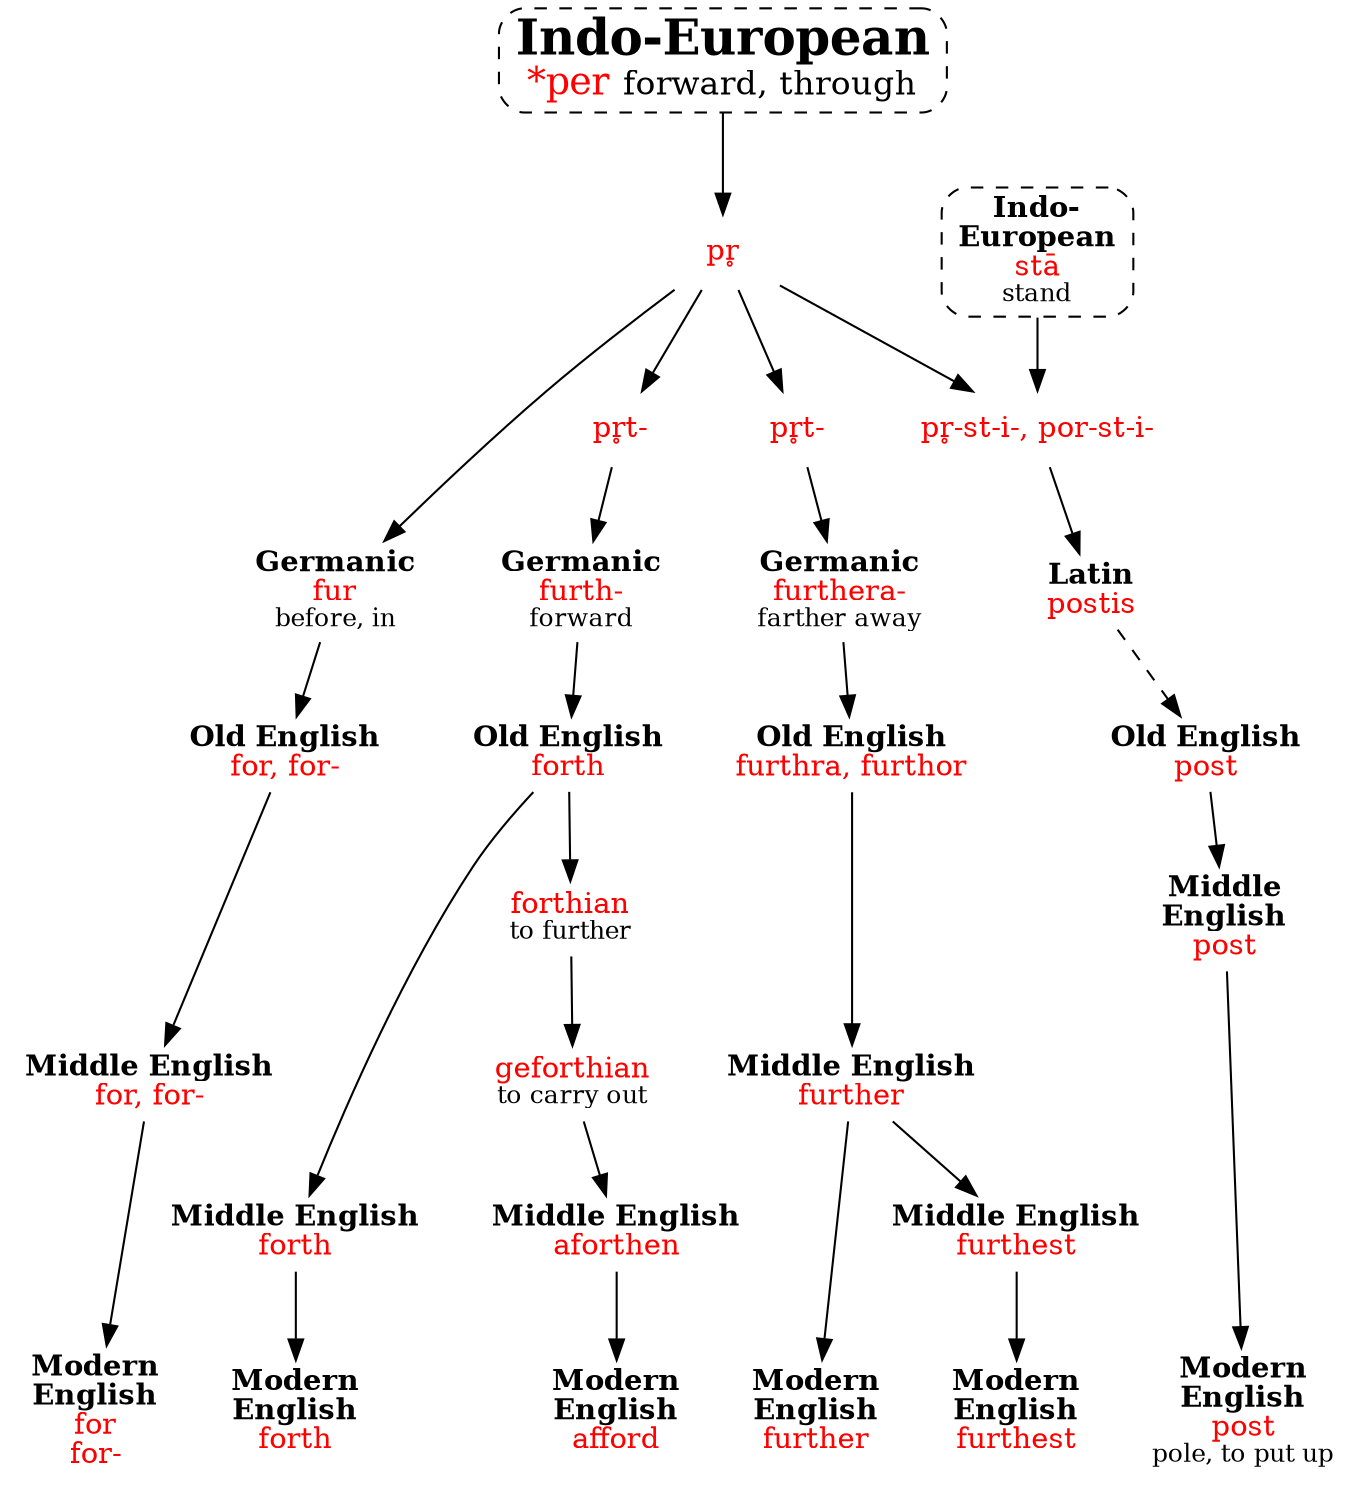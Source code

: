 strict digraph {
node [shape=none]

per [label=<<font point-size="24"><b>Indo-European</b></font><br/><font point-size="18" color="red">*per </font><font point-size="16">forward, through</font>> shape=box style="dashed,rounded" URL="per-list.svg" tooltip="Indo-European \"*per\" forward, through"]
pr [label=<<font color="red">pr̥</font>>]
per -> pr -> furGm
pr -> { prt prtero prsti rank=same }
prt [label=<<font color="red">pr̥t-</font>>]
prtero [label=<<font color="red">pr̥t-</font>>]
prsti [label=<<font color="red">pr̥-st-i-, por-st-i-</font>>]
sta [label=<<b>Indo-<br/>European</b><br/><font color="red">stā</font><br/><font point-size="12">stand</font>> shape=box style="dashed,rounded" URL="sta-stand.svg"]
sta -> prsti
/* for, for- */
furGm [label=<<b>Germanic</b><br/><font color="red">fur</font><br/><font point-size="12">before, in</font>>]
furGm -> forOE -> forME -> for
forOE [label=<<b>Old English</b><br/><font color="red">for, for-</font>>] // separate these and define?
forME [label=<<b>Middle English</b><br/><font color="red">for, for-</font>>]
for [label=<<b>Modern<br/>English</b><br/><font color="red">for<br/>for-</font>>]
/* forth */
prt -> furthGm -> forthOE -> forthME -> forth
furthGm [label=<<b>Germanic</b><br/><font color="red">furth-</font><br/><font point-size="12">forward</font>>]
forthOE [label=<<b>Old English</b><br/><font color="red">forth</font>>]
forthME [label=<<b>Middle English</b><br/><font color="red">forth</font>>]
forth [label=<<b>Modern<br/>English</b><br/><font color="red">forth</font>>]
/* afford */
forthOE -> forthianOE -> geforthianOE -> aforthenME -> afford
forthianOE [label=<<font color="red">forthian</font><br/><font point-size="12">to further</font>>]
geforthianOE [label=<<font color="red">geforthian</font><br/><font point-size="12">to carry out</font>>] // ge- see kom-
aforthenME [label=<<b>Middle English</b><br/><font color="red">aforthen</font>>]
afford [label=<<b>Modern<br/>English</b><br/><font color="red">afford</font>>]
/* further, furthest (var. farther, farthest not listed) */
prtero -> furtheraGm -> furthraOE -> furtherME -> further
furtheraGm [label=<<b>Germanic</b><br/><font color="red">furthera-</font><br/><font point-size="12">farther away</font>>]
furthraOE [label=<<b>Old English</b><br/><font color="red">furthra, furthor</font>>]
furtherME [label=<<b>Middle English</b><br/><font color="red">further</font>>]
further [label=<<b>Modern<br/>English</b><br/><font color="red">further</font>>]
furtherME -> furthestME -> furthest
furthestME [label=<<b>Middle English</b><br/><font color="red">furthest</font>>]
furthest [label=<<b>Modern<br/>English</b><br/><font color="red">furthest</font>>]
/* post */
prsti -> postisL
postisL -> postOE [style=dashed]
postOE -> postME -> post
postisL [label=<<b>Latin</b><br/><font color="red">postis</font>>]
postOE [label=<<b>Old English</b><br/><font color="red">post</font>>]
postME [label=<<b>Middle<br/>English</b><br/><font color="red">post</font>>]
post [label=<<b>Modern<br/>English</b><br/><font color="red">post</font><br/><font point-size="12">pole, to put up</font>>]
{ rank=sink for forth afford further furthest post }
{ rank=same furGm furthGm furtheraGm postisL }
}